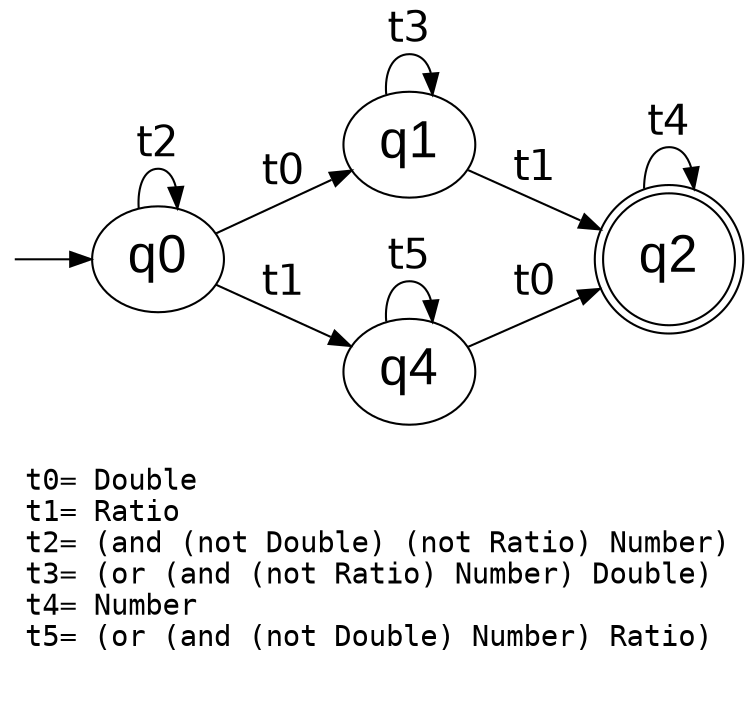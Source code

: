 digraph G {
// Dfa rte-2
  rankdir=LR;
  fontname=courier;
  label="\lt0= Double\lt1= Ratio\lt2= (and (not Double) (not Ratio) Number)\lt3= (or (and (not Ratio) Number) Double)\lt4= Number\lt5= (or (and (not Double) Number) Ratio)\l\l"
  graph [labeljust=l,nojustify=true];
  node [fontname=Arial, fontsize=25];
  edge [fontname=Helvetica, fontsize=20];
   H0 [label="", style=invis, width=0]
   H0 -> q0;
   q0 -> q1 [label="t0"];
   q0 -> q4 [label="t1"];
   q0 -> q0 [label="t2"];
   q1 -> q1 [label="t3"];
   q1 -> q2 [label="t1"];
   q2 [shape=doublecircle] ;
   q2 -> q2 [label="t4"];
   q4 -> q2 [label="t0"];
   q4 -> q4 [label="t5"];
}

